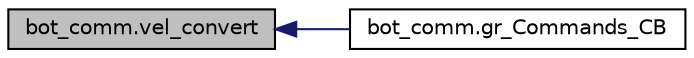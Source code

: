 digraph "bot_comm.vel_convert"
{
 // INTERACTIVE_SVG=YES
  edge [fontname="Helvetica",fontsize="10",labelfontname="Helvetica",labelfontsize="10"];
  node [fontname="Helvetica",fontsize="10",shape=record];
  rankdir="LR";
  Node1 [label="bot_comm.vel_convert",height=0.2,width=0.4,color="black", fillcolor="grey75", style="filled", fontcolor="black"];
  Node1 -> Node2 [dir="back",color="midnightblue",fontsize="10",style="solid",fontname="Helvetica"];
  Node2 [label="bot_comm.gr_Commands_CB",height=0.2,width=0.4,color="black", fillcolor="white", style="filled",URL="$d1/df1/namespacebot__comm.html#abe942df0d6eb26811e4925b528493f62"];
}
